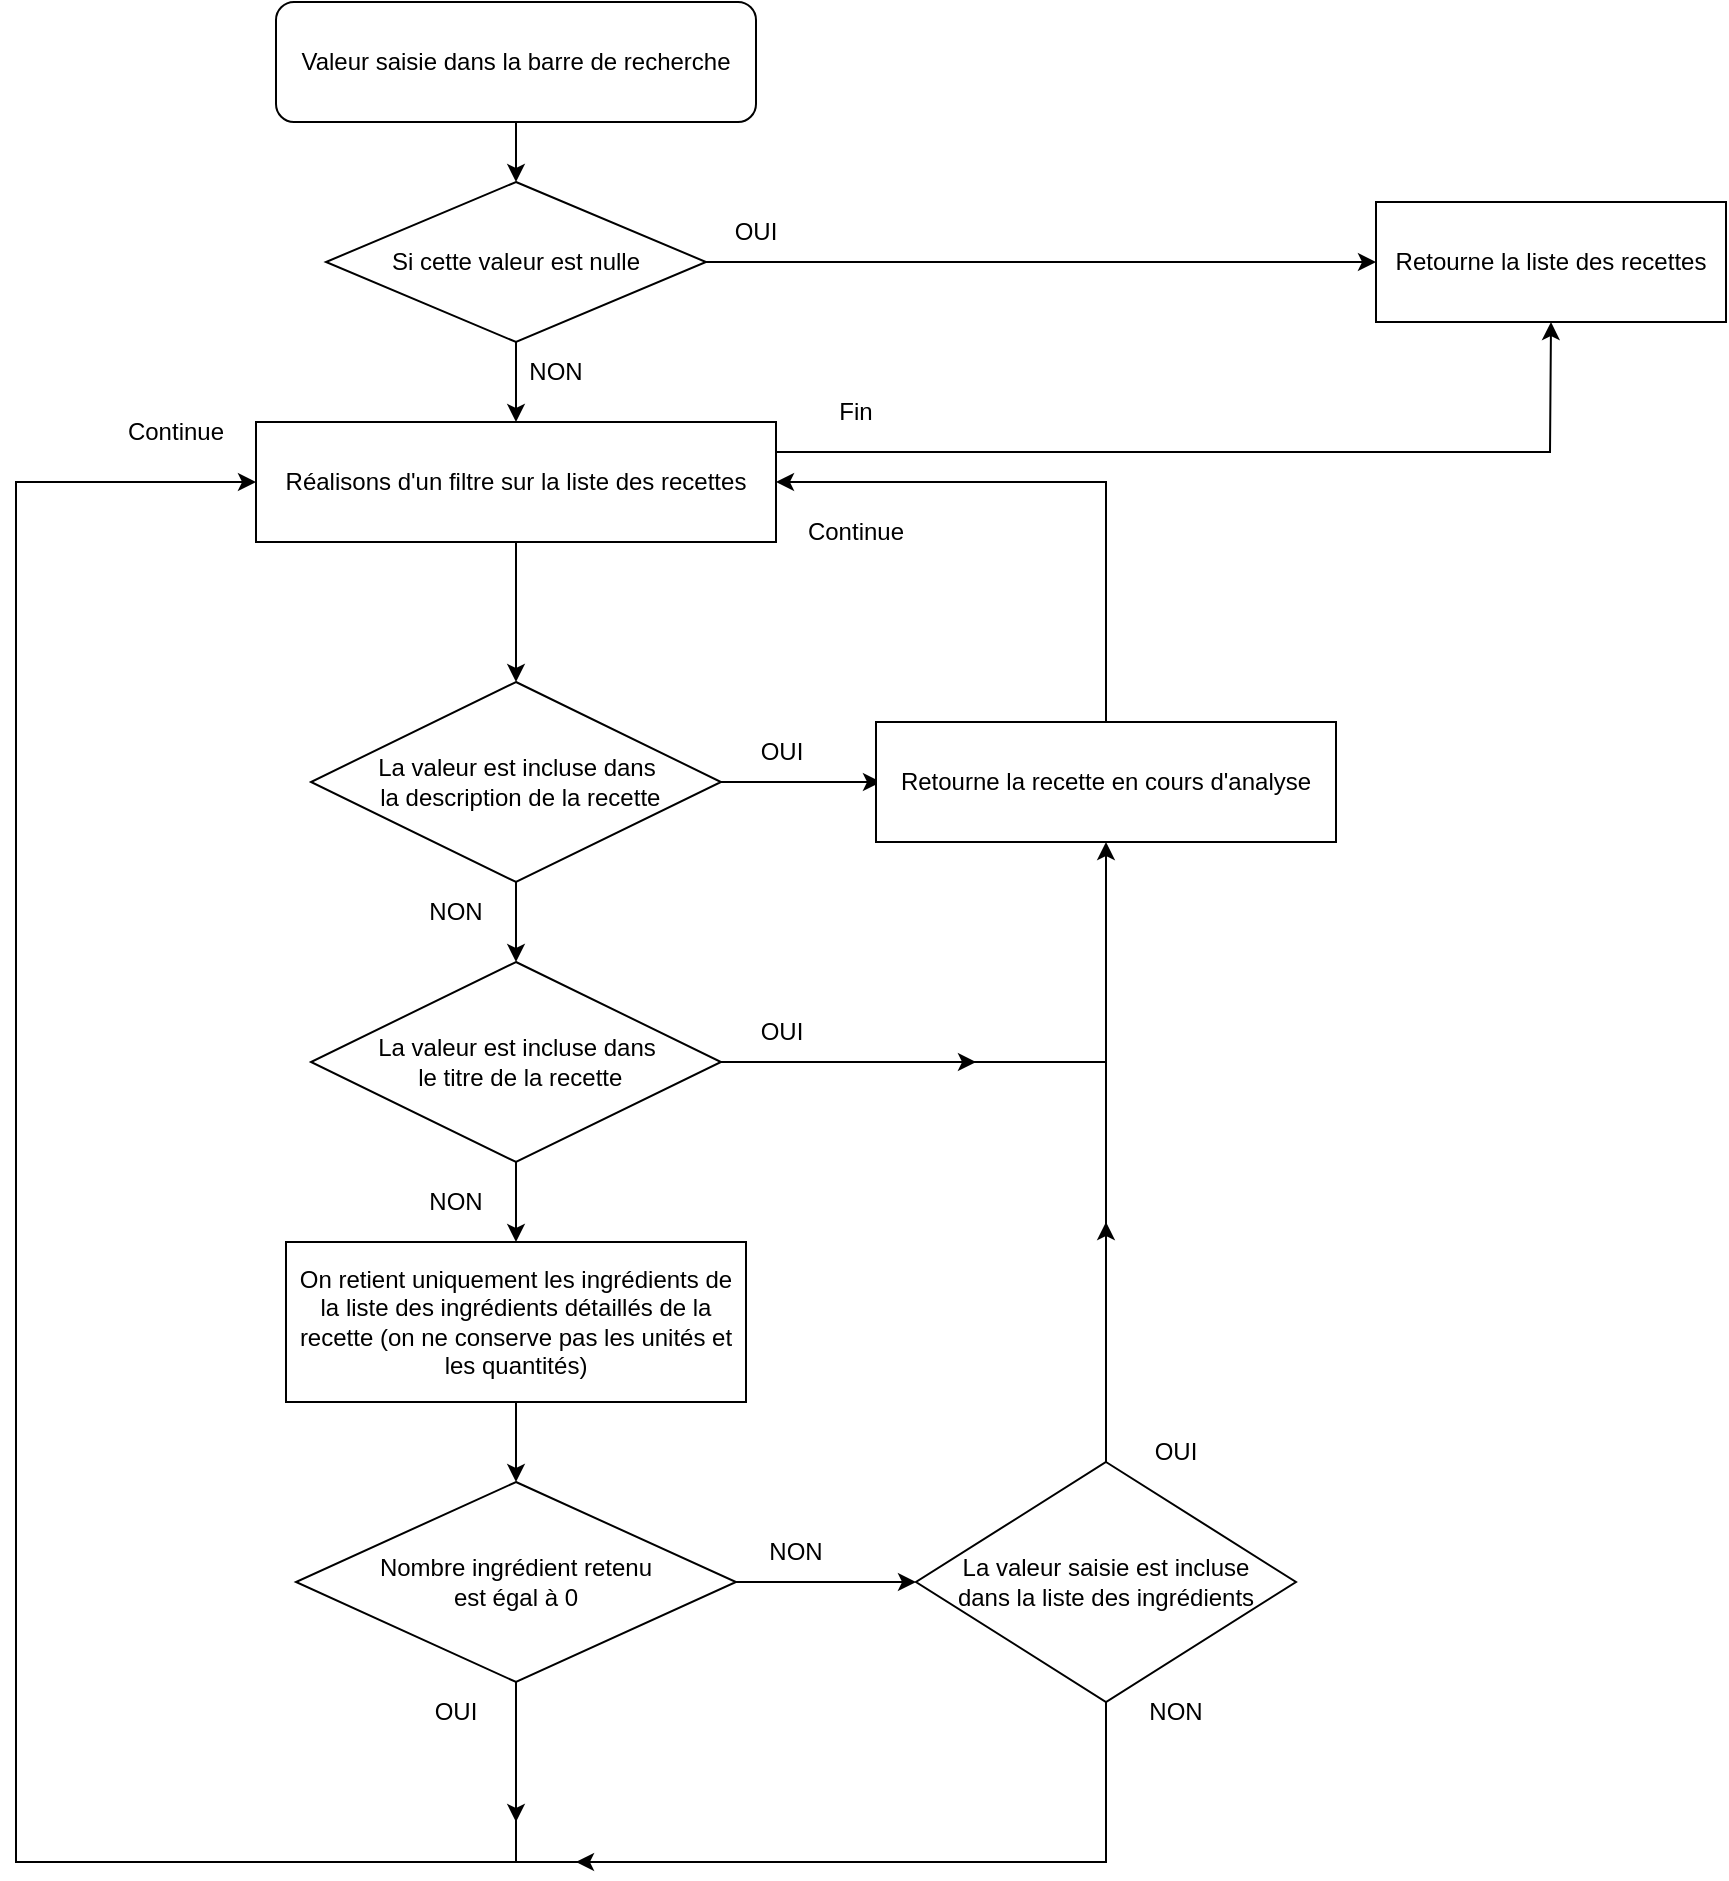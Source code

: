 <mxfile version="17.4.4" type="github"><diagram id="8V0yG2IG4E0xh3bkZTkE" name="Page-1"><mxGraphModel dx="1673" dy="939" grid="1" gridSize="10" guides="1" tooltips="1" connect="1" arrows="1" fold="1" page="1" pageScale="1" pageWidth="827" pageHeight="1169" math="0" shadow="0"><root><mxCell id="0"/><mxCell id="1" parent="0"/><mxCell id="EL26O12seNg8t94iUWMC-4" style="edgeStyle=orthogonalEdgeStyle;rounded=0;orthogonalLoop=1;jettySize=auto;html=1;exitX=0.5;exitY=1;exitDx=0;exitDy=0;entryX=0.5;entryY=0;entryDx=0;entryDy=0;" edge="1" parent="1" source="EL26O12seNg8t94iUWMC-1"><mxGeometry relative="1" as="geometry"><mxPoint x="370" y="110" as="targetPoint"/></mxGeometry></mxCell><mxCell id="EL26O12seNg8t94iUWMC-1" value="Valeur saisie dans la barre de recherche" style="rounded=1;whiteSpace=wrap;html=1;" vertex="1" parent="1"><mxGeometry x="250" y="20" width="240" height="60" as="geometry"/></mxCell><mxCell id="EL26O12seNg8t94iUWMC-5" value="&lt;span&gt;Si cette valeur est nulle&lt;/span&gt;" style="rhombus;whiteSpace=wrap;html=1;" vertex="1" parent="1"><mxGeometry x="275" y="110" width="190" height="80" as="geometry"/></mxCell><mxCell id="EL26O12seNg8t94iUWMC-7" value="Retourne la liste des recettes" style="rounded=0;whiteSpace=wrap;html=1;" vertex="1" parent="1"><mxGeometry x="800" y="120" width="175" height="60" as="geometry"/></mxCell><mxCell id="EL26O12seNg8t94iUWMC-8" value="OUI" style="text;html=1;strokeColor=none;fillColor=none;align=center;verticalAlign=middle;whiteSpace=wrap;rounded=0;" vertex="1" parent="1"><mxGeometry x="460" y="120" width="60" height="30" as="geometry"/></mxCell><mxCell id="EL26O12seNg8t94iUWMC-9" value="Réalisons d'un filtre sur la liste des recettes" style="rounded=0;whiteSpace=wrap;html=1;" vertex="1" parent="1"><mxGeometry x="240" y="230" width="260" height="60" as="geometry"/></mxCell><mxCell id="EL26O12seNg8t94iUWMC-10" value="" style="endArrow=classic;html=1;rounded=0;exitX=0.5;exitY=1;exitDx=0;exitDy=0;" edge="1" parent="1" source="EL26O12seNg8t94iUWMC-5" target="EL26O12seNg8t94iUWMC-9"><mxGeometry width="50" height="50" relative="1" as="geometry"><mxPoint x="390" y="410" as="sourcePoint"/><mxPoint x="440" y="360" as="targetPoint"/></mxGeometry></mxCell><mxCell id="EL26O12seNg8t94iUWMC-11" value="NON" style="text;html=1;strokeColor=none;fillColor=none;align=center;verticalAlign=middle;whiteSpace=wrap;rounded=0;" vertex="1" parent="1"><mxGeometry x="360" y="190" width="60" height="30" as="geometry"/></mxCell><mxCell id="EL26O12seNg8t94iUWMC-20" value="" style="edgeStyle=orthogonalEdgeStyle;rounded=0;orthogonalLoop=1;jettySize=auto;html=1;" edge="1" parent="1" source="EL26O12seNg8t94iUWMC-12"><mxGeometry relative="1" as="geometry"><mxPoint x="552.5" y="410" as="targetPoint"/></mxGeometry></mxCell><mxCell id="EL26O12seNg8t94iUWMC-12" value="La valeur est incluse dans&lt;br&gt;&amp;nbsp;la description de la recette" style="rhombus;whiteSpace=wrap;html=1;" vertex="1" parent="1"><mxGeometry x="267.5" y="360" width="205" height="100" as="geometry"/></mxCell><mxCell id="EL26O12seNg8t94iUWMC-14" value="" style="endArrow=classic;html=1;rounded=0;exitX=0.5;exitY=1;exitDx=0;exitDy=0;entryX=0.5;entryY=0;entryDx=0;entryDy=0;" edge="1" parent="1" source="EL26O12seNg8t94iUWMC-9" target="EL26O12seNg8t94iUWMC-12"><mxGeometry width="50" height="50" relative="1" as="geometry"><mxPoint x="390" y="390" as="sourcePoint"/><mxPoint x="440" y="340" as="targetPoint"/></mxGeometry></mxCell><mxCell id="EL26O12seNg8t94iUWMC-15" value="OUI" style="text;html=1;strokeColor=none;fillColor=none;align=center;verticalAlign=middle;whiteSpace=wrap;rounded=0;" vertex="1" parent="1"><mxGeometry x="472.5" y="380" width="60" height="30" as="geometry"/></mxCell><mxCell id="EL26O12seNg8t94iUWMC-16" value="Retourne la recette en cours d'analyse" style="rounded=0;whiteSpace=wrap;html=1;" vertex="1" parent="1"><mxGeometry x="550" y="380" width="230" height="60" as="geometry"/></mxCell><mxCell id="EL26O12seNg8t94iUWMC-18" value="" style="endArrow=classic;html=1;rounded=0;entryX=1;entryY=0.5;entryDx=0;entryDy=0;exitX=0.5;exitY=0;exitDx=0;exitDy=0;" edge="1" parent="1" source="EL26O12seNg8t94iUWMC-16" target="EL26O12seNg8t94iUWMC-9"><mxGeometry width="50" height="50" relative="1" as="geometry"><mxPoint x="390" y="390" as="sourcePoint"/><mxPoint x="440" y="340" as="targetPoint"/><Array as="points"><mxPoint x="665" y="260"/></Array></mxGeometry></mxCell><mxCell id="EL26O12seNg8t94iUWMC-22" value="La valeur est incluse dans&lt;br&gt;&amp;nbsp;le titre de la recette" style="rhombus;whiteSpace=wrap;html=1;" vertex="1" parent="1"><mxGeometry x="267.5" y="500" width="205" height="100" as="geometry"/></mxCell><mxCell id="EL26O12seNg8t94iUWMC-23" value="OUI" style="text;html=1;strokeColor=none;fillColor=none;align=center;verticalAlign=middle;whiteSpace=wrap;rounded=0;" vertex="1" parent="1"><mxGeometry x="472.5" y="520" width="60" height="30" as="geometry"/></mxCell><mxCell id="EL26O12seNg8t94iUWMC-27" value="" style="endArrow=classic;html=1;rounded=0;exitX=0.5;exitY=1;exitDx=0;exitDy=0;entryX=0.5;entryY=0;entryDx=0;entryDy=0;" edge="1" parent="1" source="EL26O12seNg8t94iUWMC-12" target="EL26O12seNg8t94iUWMC-22"><mxGeometry width="50" height="50" relative="1" as="geometry"><mxPoint x="390" y="540" as="sourcePoint"/><mxPoint x="440" y="490" as="targetPoint"/></mxGeometry></mxCell><mxCell id="EL26O12seNg8t94iUWMC-28" value="NON" style="text;html=1;strokeColor=none;fillColor=none;align=center;verticalAlign=middle;whiteSpace=wrap;rounded=0;" vertex="1" parent="1"><mxGeometry x="310" y="460" width="60" height="30" as="geometry"/></mxCell><mxCell id="EL26O12seNg8t94iUWMC-31" value="" style="endArrow=classic;html=1;rounded=0;exitX=0.5;exitY=1;exitDx=0;exitDy=0;entryX=0.5;entryY=0;entryDx=0;entryDy=0;" edge="1" parent="1" source="EL26O12seNg8t94iUWMC-22" target="EL26O12seNg8t94iUWMC-33"><mxGeometry width="50" height="50" relative="1" as="geometry"><mxPoint x="390" y="540" as="sourcePoint"/><mxPoint x="370" y="644" as="targetPoint"/></mxGeometry></mxCell><mxCell id="EL26O12seNg8t94iUWMC-32" value="NON" style="text;html=1;strokeColor=none;fillColor=none;align=center;verticalAlign=middle;whiteSpace=wrap;rounded=0;" vertex="1" parent="1"><mxGeometry x="310" y="605" width="60" height="30" as="geometry"/></mxCell><mxCell id="EL26O12seNg8t94iUWMC-33" value="On retient uniquement les ingrédients de la liste des ingrédients détaillés de la recette (on ne conserve pas les unités et les quantités)" style="rounded=0;whiteSpace=wrap;html=1;" vertex="1" parent="1"><mxGeometry x="255" y="640" width="230" height="80" as="geometry"/></mxCell><mxCell id="EL26O12seNg8t94iUWMC-34" value="Nombre ingrédient retenu &lt;br&gt;est égal à 0" style="rhombus;whiteSpace=wrap;html=1;" vertex="1" parent="1"><mxGeometry x="260" y="760" width="220" height="100" as="geometry"/></mxCell><mxCell id="EL26O12seNg8t94iUWMC-35" value="" style="endArrow=classic;html=1;rounded=0;exitX=0.5;exitY=1;exitDx=0;exitDy=0;entryX=0.5;entryY=0;entryDx=0;entryDy=0;" edge="1" parent="1" source="EL26O12seNg8t94iUWMC-33" target="EL26O12seNg8t94iUWMC-34"><mxGeometry width="50" height="50" relative="1" as="geometry"><mxPoint x="390" y="700" as="sourcePoint"/><mxPoint x="440" y="650" as="targetPoint"/></mxGeometry></mxCell><mxCell id="EL26O12seNg8t94iUWMC-36" value="La valeur saisie est incluse&lt;br&gt;dans la liste des ingrédients" style="rhombus;whiteSpace=wrap;html=1;" vertex="1" parent="1"><mxGeometry x="570" y="750" width="190" height="120" as="geometry"/></mxCell><mxCell id="EL26O12seNg8t94iUWMC-37" value="" style="endArrow=classic;html=1;rounded=0;exitX=1;exitY=0.5;exitDx=0;exitDy=0;entryX=0;entryY=0.5;entryDx=0;entryDy=0;" edge="1" parent="1" source="EL26O12seNg8t94iUWMC-34" target="EL26O12seNg8t94iUWMC-36"><mxGeometry width="50" height="50" relative="1" as="geometry"><mxPoint x="390" y="770" as="sourcePoint"/><mxPoint x="440" y="720" as="targetPoint"/></mxGeometry></mxCell><mxCell id="EL26O12seNg8t94iUWMC-38" value="NON" style="text;html=1;strokeColor=none;fillColor=none;align=center;verticalAlign=middle;whiteSpace=wrap;rounded=0;" vertex="1" parent="1"><mxGeometry x="480" y="780" width="60" height="30" as="geometry"/></mxCell><mxCell id="EL26O12seNg8t94iUWMC-39" value="" style="endArrow=classic;html=1;rounded=0;exitX=0.5;exitY=0;exitDx=0;exitDy=0;entryX=0.5;entryY=1;entryDx=0;entryDy=0;" edge="1" parent="1" source="EL26O12seNg8t94iUWMC-36" target="EL26O12seNg8t94iUWMC-16"><mxGeometry width="50" height="50" relative="1" as="geometry"><mxPoint x="390" y="770" as="sourcePoint"/><mxPoint x="670" y="550" as="targetPoint"/></mxGeometry></mxCell><mxCell id="EL26O12seNg8t94iUWMC-40" value="" style="endArrow=none;html=1;rounded=0;entryX=0;entryY=1;entryDx=0;entryDy=0;" edge="1" parent="1" target="EL26O12seNg8t94iUWMC-23"><mxGeometry width="50" height="50" relative="1" as="geometry"><mxPoint x="665" y="550" as="sourcePoint"/><mxPoint x="510" y="550" as="targetPoint"/></mxGeometry></mxCell><mxCell id="EL26O12seNg8t94iUWMC-41" value="" style="endArrow=classic;html=1;rounded=0;exitX=1;exitY=0.5;exitDx=0;exitDy=0;" edge="1" parent="1" source="EL26O12seNg8t94iUWMC-22"><mxGeometry width="50" height="50" relative="1" as="geometry"><mxPoint x="390" y="770" as="sourcePoint"/><mxPoint x="600" y="550" as="targetPoint"/></mxGeometry></mxCell><mxCell id="EL26O12seNg8t94iUWMC-42" value="" style="endArrow=classic;html=1;rounded=0;exitX=0.5;exitY=0;exitDx=0;exitDy=0;" edge="1" parent="1" source="EL26O12seNg8t94iUWMC-36"><mxGeometry width="50" height="50" relative="1" as="geometry"><mxPoint x="390" y="770" as="sourcePoint"/><mxPoint x="665" y="630" as="targetPoint"/></mxGeometry></mxCell><mxCell id="EL26O12seNg8t94iUWMC-43" value="OUI" style="text;html=1;strokeColor=none;fillColor=none;align=center;verticalAlign=middle;whiteSpace=wrap;rounded=0;" vertex="1" parent="1"><mxGeometry x="670" y="730" width="60" height="30" as="geometry"/></mxCell><mxCell id="EL26O12seNg8t94iUWMC-44" value="" style="endArrow=classic;html=1;rounded=0;entryX=0;entryY=0.5;entryDx=0;entryDy=0;exitX=1;exitY=0.5;exitDx=0;exitDy=0;" edge="1" parent="1" source="EL26O12seNg8t94iUWMC-5" target="EL26O12seNg8t94iUWMC-7"><mxGeometry width="50" height="50" relative="1" as="geometry"><mxPoint x="390" y="220" as="sourcePoint"/><mxPoint x="440" y="170" as="targetPoint"/></mxGeometry></mxCell><mxCell id="EL26O12seNg8t94iUWMC-46" value="" style="endArrow=classic;html=1;rounded=0;entryX=0;entryY=0.5;entryDx=0;entryDy=0;exitX=0.5;exitY=1;exitDx=0;exitDy=0;" edge="1" parent="1" source="EL26O12seNg8t94iUWMC-34" target="EL26O12seNg8t94iUWMC-9"><mxGeometry width="50" height="50" relative="1" as="geometry"><mxPoint x="310" y="980" as="sourcePoint"/><mxPoint x="120" y="580" as="targetPoint"/><Array as="points"><mxPoint x="370" y="950"/><mxPoint x="120" y="950"/><mxPoint x="120" y="260"/></Array></mxGeometry></mxCell><mxCell id="EL26O12seNg8t94iUWMC-47" value="OUI" style="text;html=1;strokeColor=none;fillColor=none;align=center;verticalAlign=middle;whiteSpace=wrap;rounded=0;" vertex="1" parent="1"><mxGeometry x="310" y="860" width="60" height="30" as="geometry"/></mxCell><mxCell id="EL26O12seNg8t94iUWMC-49" value="" style="endArrow=classic;html=1;rounded=0;exitX=0.5;exitY=1;exitDx=0;exitDy=0;" edge="1" parent="1" source="EL26O12seNg8t94iUWMC-36"><mxGeometry width="50" height="50" relative="1" as="geometry"><mxPoint x="660" y="950" as="sourcePoint"/><mxPoint x="400" y="950" as="targetPoint"/><Array as="points"><mxPoint x="665" y="950"/></Array></mxGeometry></mxCell><mxCell id="EL26O12seNg8t94iUWMC-50" value="" style="endArrow=none;html=1;rounded=0;" edge="1" parent="1"><mxGeometry width="50" height="50" relative="1" as="geometry"><mxPoint x="660" y="950" as="sourcePoint"/><mxPoint x="370" y="950" as="targetPoint"/></mxGeometry></mxCell><mxCell id="EL26O12seNg8t94iUWMC-51" value="" style="endArrow=classic;html=1;rounded=0;" edge="1" parent="1"><mxGeometry width="50" height="50" relative="1" as="geometry"><mxPoint x="370" y="860" as="sourcePoint"/><mxPoint x="370" y="930" as="targetPoint"/></mxGeometry></mxCell><mxCell id="EL26O12seNg8t94iUWMC-52" value="NON" style="text;html=1;strokeColor=none;fillColor=none;align=center;verticalAlign=middle;whiteSpace=wrap;rounded=0;" vertex="1" parent="1"><mxGeometry x="670" y="860" width="60" height="30" as="geometry"/></mxCell><mxCell id="EL26O12seNg8t94iUWMC-53" value="Continue" style="text;html=1;strokeColor=none;fillColor=none;align=center;verticalAlign=middle;whiteSpace=wrap;rounded=0;" vertex="1" parent="1"><mxGeometry x="510" y="270" width="60" height="30" as="geometry"/></mxCell><mxCell id="EL26O12seNg8t94iUWMC-54" value="Continue" style="text;html=1;strokeColor=none;fillColor=none;align=center;verticalAlign=middle;whiteSpace=wrap;rounded=0;" vertex="1" parent="1"><mxGeometry x="170" y="220" width="60" height="30" as="geometry"/></mxCell><mxCell id="EL26O12seNg8t94iUWMC-55" value="" style="endArrow=classic;html=1;rounded=0;entryX=0.5;entryY=1;entryDx=0;entryDy=0;exitX=1;exitY=0.25;exitDx=0;exitDy=0;" edge="1" parent="1" source="EL26O12seNg8t94iUWMC-9" target="EL26O12seNg8t94iUWMC-7"><mxGeometry width="50" height="50" relative="1" as="geometry"><mxPoint x="300" y="500" as="sourcePoint"/><mxPoint x="350" y="450" as="targetPoint"/><Array as="points"><mxPoint x="887" y="245"/></Array></mxGeometry></mxCell><mxCell id="EL26O12seNg8t94iUWMC-56" value="Fin" style="text;html=1;strokeColor=none;fillColor=none;align=center;verticalAlign=middle;whiteSpace=wrap;rounded=0;" vertex="1" parent="1"><mxGeometry x="510" y="210" width="60" height="30" as="geometry"/></mxCell></root></mxGraphModel></diagram></mxfile>